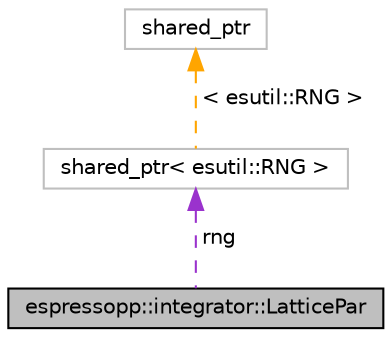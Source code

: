 digraph G
{
  edge [fontname="Helvetica",fontsize="10",labelfontname="Helvetica",labelfontsize="10"];
  node [fontname="Helvetica",fontsize="10",shape=record];
  Node1 [label="espressopp::integrator::LatticePar",height=0.2,width=0.4,color="black", fillcolor="grey75", style="filled" fontcolor="black"];
  Node2 -> Node1 [dir="back",color="darkorchid3",fontsize="10",style="dashed",label=" rng" ,fontname="Helvetica"];
  Node2 [label="shared_ptr\< esutil::RNG \>",height=0.2,width=0.4,color="grey75", fillcolor="white", style="filled"];
  Node3 -> Node2 [dir="back",color="orange",fontsize="10",style="dashed",label=" \< esutil::RNG \>" ,fontname="Helvetica"];
  Node3 [label="shared_ptr",height=0.2,width=0.4,color="grey75", fillcolor="white", style="filled"];
}
